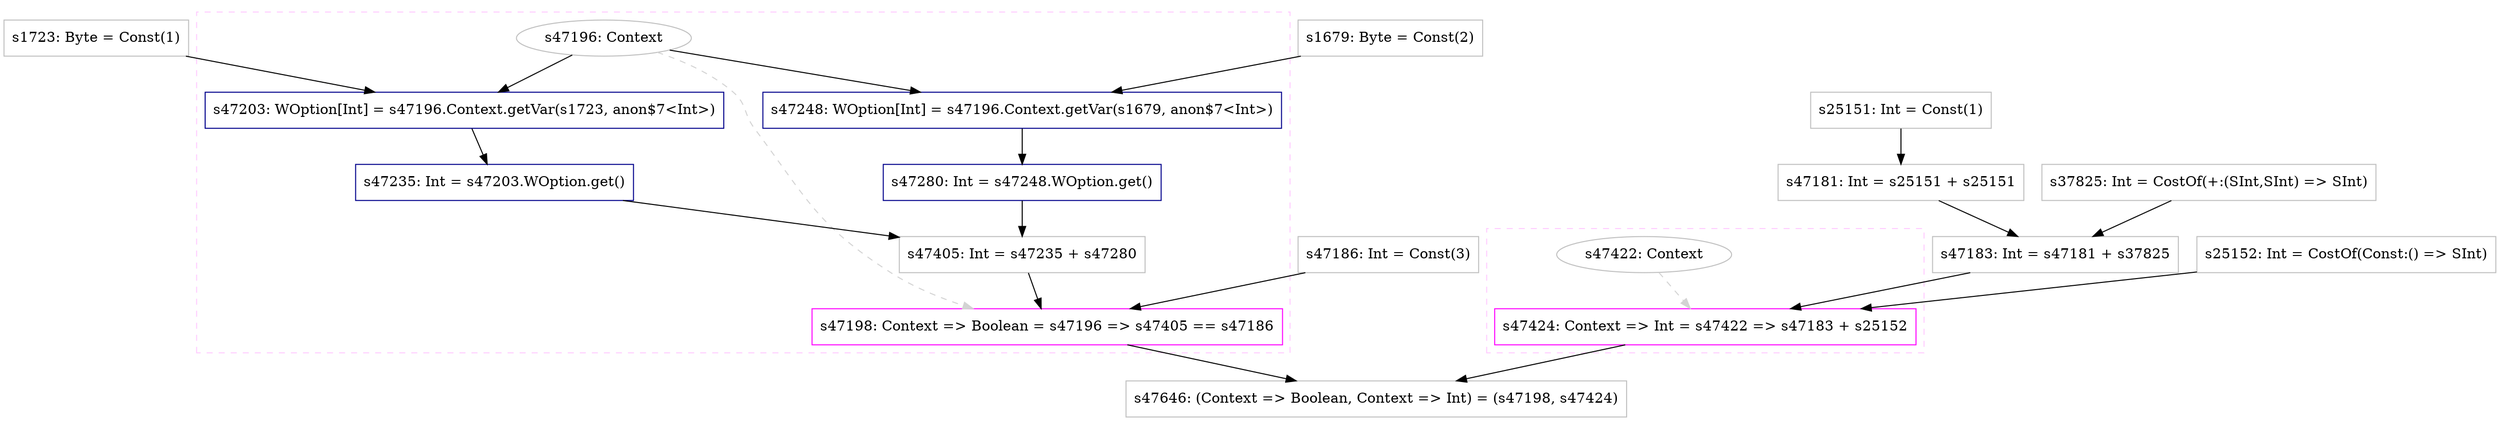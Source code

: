digraph "Tup3" {
concentrate=true
node [style=filled, fillcolor=orangered]

"s1723" [
label="s1723: Byte = Const(1)"
shape=box, color=gray, tooltip="s1723:Byte", style=filled, fillcolor=white
]
"s47186" [
label="s47186: Int = Const(3)"
shape=box, color=gray, tooltip="s47186:Int", style=filled, fillcolor=white
]
"s1679" [
label="s1679: Byte = Const(2)"
shape=box, color=gray, tooltip="s1679:Byte", style=filled, fillcolor=white
]
subgraph cluster_s47198 {
style=dashed; color="#FFCCFF"
"s47196" [
label="s47196: Context"
shape=oval, color=gray, tooltip="s47196:Context", style=filled, fillcolor=white
]
"s47198" [
label="s47198: Context => Boolean = s47196 => s47405 == s47186"
shape=box, color=magenta, tooltip="s47198:Context => Boolean", style=filled, fillcolor=white
]
{rank=source; s47196}
"s47203" [
label="s47203: WOption[Int] = s47196.Context.getVar(s1723, anon$7<Int>)"
shape=box, color=darkblue, tooltip="s47203:WOption[Int]", style=filled, fillcolor=white
]
"s47235" [
label="s47235: Int = s47203.WOption.get()"
shape=box, color=darkblue, tooltip="s47235:Int", style=filled, fillcolor=white
]
"s47248" [
label="s47248: WOption[Int] = s47196.Context.getVar(s1679, anon$7<Int>)"
shape=box, color=darkblue, tooltip="s47248:WOption[Int]", style=filled, fillcolor=white
]
"s47280" [
label="s47280: Int = s47248.WOption.get()"
shape=box, color=darkblue, tooltip="s47280:Int", style=filled, fillcolor=white
]
"s47405" [
label="s47405: Int = s47235 + s47280"
shape=box, color=gray, tooltip="s47405:Int", style=filled, fillcolor=white
]
{rank=sink; s47198}
}
"s25151" [
label="s25151: Int = Const(1)"
shape=box, color=gray, tooltip="s25151:Int", style=filled, fillcolor=white
]
"s47181" [
label="s47181: Int = s25151 + s25151"
shape=box, color=gray, tooltip="s47181:Int", style=filled, fillcolor=white
]
"s37825" [
label="s37825: Int = CostOf(+:(SInt,SInt) => SInt)"
shape=box, color=gray, tooltip="s37825:Int", style=filled, fillcolor=white
]
"s47183" [
label="s47183: Int = s47181 + s37825"
shape=box, color=gray, tooltip="s47183:Int", style=filled, fillcolor=white
]
"s25152" [
label="s25152: Int = CostOf(Const:() => SInt)"
shape=box, color=gray, tooltip="s25152:Int", style=filled, fillcolor=white
]
subgraph cluster_s47424 {
style=dashed; color="#FFCCFF"
"s47422" [
label="s47422: Context"
shape=oval, color=gray, tooltip="s47422:Context", style=filled, fillcolor=white
]
"s47424" [
label="s47424: Context => Int = s47422 => s47183 + s25152"
shape=box, color=magenta, tooltip="s47424:Context => Int", style=filled, fillcolor=white
]
{rank=source; s47422}
{rank=sink; s47424}
}
"s47646" [
label="s47646: (Context => Boolean, Context => Int) = (s47198, s47424)"
shape=box, color=gray, tooltip="s47646:(Context => Boolean, Context => Int)", style=filled, fillcolor=white
]
"s47248" -> "s47280" [style=solid]
"s47196" -> "s47248" [style=solid]
"s1679" -> "s47248" [style=solid]
"s25151" -> "s47181" [style=solid]
"s25151" -> "s47181" [style=solid]
"s47203" -> "s47235" [style=solid]
"s47422" -> "s47424" [style=dashed, color=lightgray, weight=0]
"s47183" -> "s47424" [style=solid]
"s25152" -> "s47424" [style=solid]
"s47196" -> "s47203" [style=solid]
"s1723" -> "s47203" [style=solid]
"s47181" -> "s47183" [style=solid]
"s37825" -> "s47183" [style=solid]
"s47235" -> "s47405" [style=solid]
"s47280" -> "s47405" [style=solid]
"s47196" -> "s47198" [style=dashed, color=lightgray, weight=0]
"s47405" -> "s47198" [style=solid]
"s47186" -> "s47198" [style=solid]
"s47198" -> "s47646" [style=solid]
"s47424" -> "s47646" [style=solid]
}
